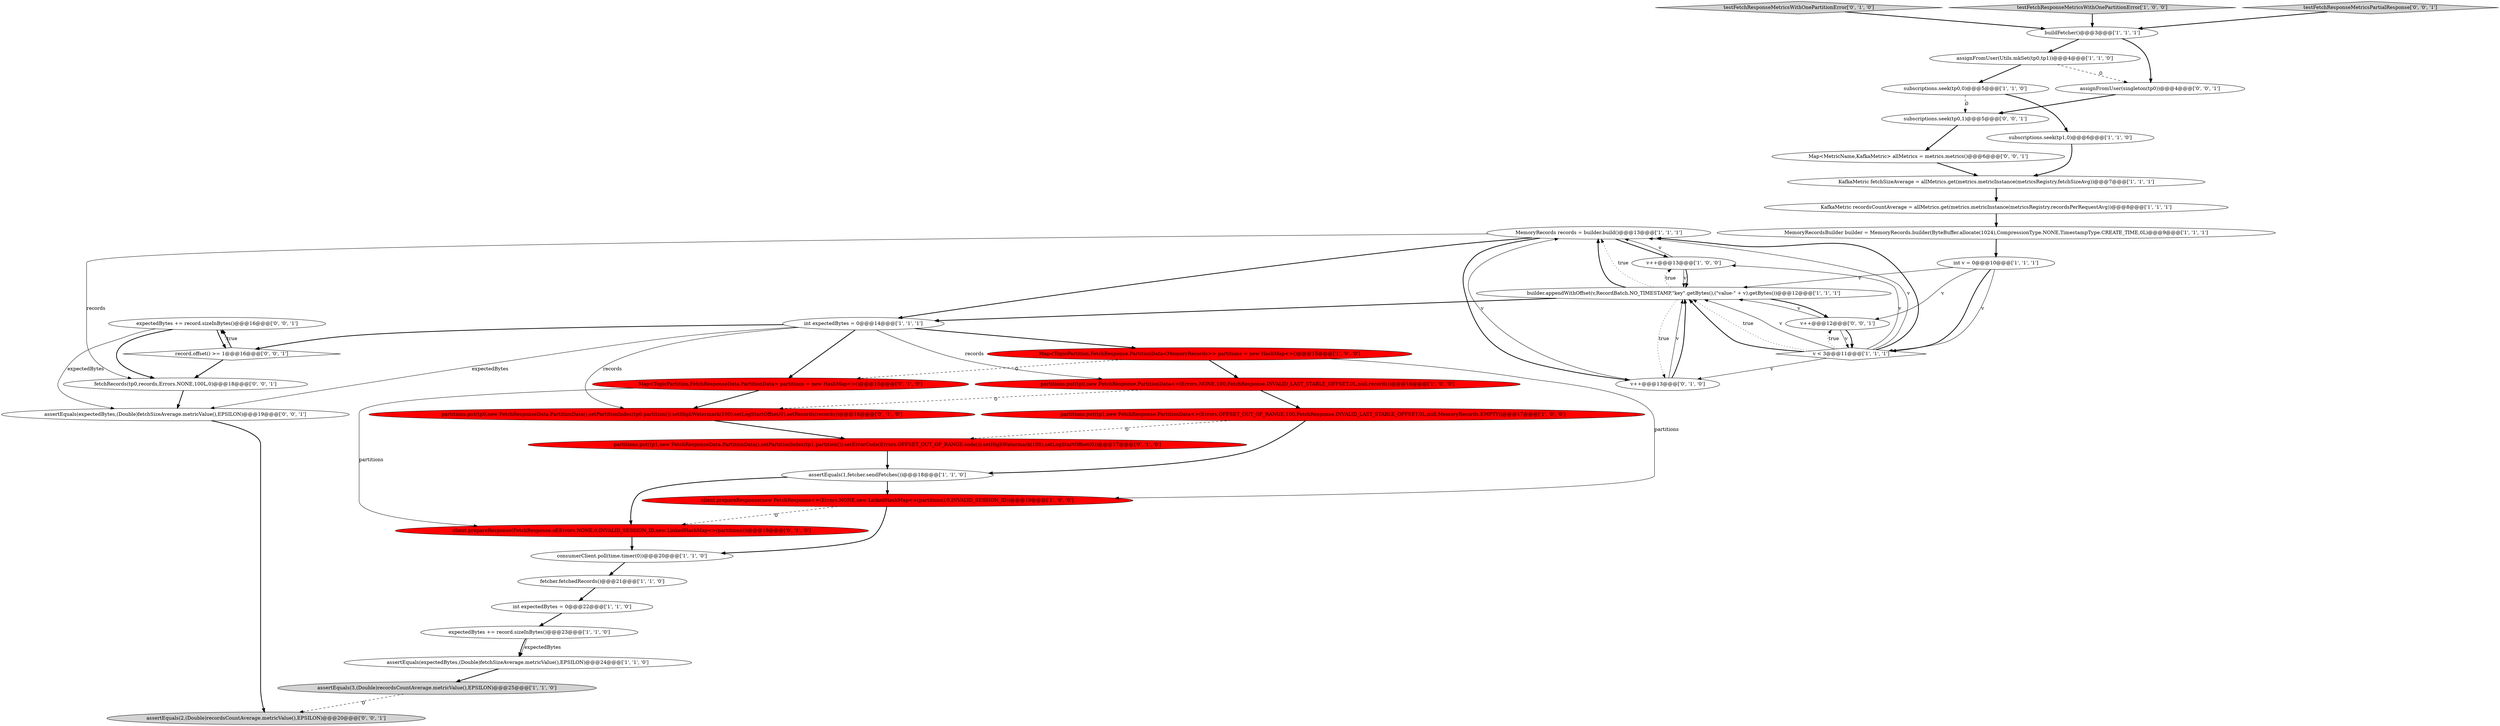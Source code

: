 digraph {
26 [style = filled, label = "client.prepareResponse(FetchResponse.of(Errors.NONE,0,INVALID_SESSION_ID,new LinkedHashMap<>(partitions)))@@@19@@@['0', '1', '0']", fillcolor = red, shape = ellipse image = "AAA1AAABBB2BBB"];
21 [style = filled, label = "expectedBytes += record.sizeInBytes()@@@23@@@['1', '1', '0']", fillcolor = white, shape = ellipse image = "AAA0AAABBB1BBB"];
8 [style = filled, label = "KafkaMetric fetchSizeAverage = allMetrics.get(metrics.metricInstance(metricsRegistry.fetchSizeAvg))@@@7@@@['1', '1', '1']", fillcolor = white, shape = ellipse image = "AAA0AAABBB1BBB"];
38 [style = filled, label = "Map<MetricName,KafkaMetric> allMetrics = metrics.metrics()@@@6@@@['0', '0', '1']", fillcolor = white, shape = ellipse image = "AAA0AAABBB3BBB"];
0 [style = filled, label = "builder.appendWithOffset(v,RecordBatch.NO_TIMESTAMP,\"key\".getBytes(),(\"value-\" + v).getBytes())@@@12@@@['1', '1', '1']", fillcolor = white, shape = ellipse image = "AAA0AAABBB1BBB"];
17 [style = filled, label = "MemoryRecords records = builder.build()@@@13@@@['1', '1', '1']", fillcolor = white, shape = ellipse image = "AAA0AAABBB1BBB"];
37 [style = filled, label = "expectedBytes += record.sizeInBytes()@@@16@@@['0', '0', '1']", fillcolor = white, shape = ellipse image = "AAA0AAABBB3BBB"];
7 [style = filled, label = "partitions.put(tp1,new FetchResponse.PartitionData<>(Errors.OFFSET_OUT_OF_RANGE,100,FetchResponse.INVALID_LAST_STABLE_OFFSET,0L,null,MemoryRecords.EMPTY))@@@17@@@['1', '0', '0']", fillcolor = red, shape = ellipse image = "AAA1AAABBB1BBB"];
35 [style = filled, label = "fetchRecords(tp0,records,Errors.NONE,100L,0)@@@18@@@['0', '0', '1']", fillcolor = white, shape = ellipse image = "AAA0AAABBB3BBB"];
5 [style = filled, label = "client.prepareResponse(new FetchResponse<>(Errors.NONE,new LinkedHashMap<>(partitions),0,INVALID_SESSION_ID))@@@19@@@['1', '0', '0']", fillcolor = red, shape = ellipse image = "AAA1AAABBB1BBB"];
10 [style = filled, label = "int expectedBytes = 0@@@14@@@['1', '1', '1']", fillcolor = white, shape = ellipse image = "AAA0AAABBB1BBB"];
24 [style = filled, label = "partitions.put(tp0,new FetchResponse.PartitionData<>(Errors.NONE,100,FetchResponse.INVALID_LAST_STABLE_OFFSET,0L,null,records))@@@16@@@['1', '0', '0']", fillcolor = red, shape = ellipse image = "AAA1AAABBB1BBB"];
4 [style = filled, label = "assertEquals(1,fetcher.sendFetches())@@@18@@@['1', '1', '0']", fillcolor = white, shape = ellipse image = "AAA0AAABBB1BBB"];
12 [style = filled, label = "fetcher.fetchedRecords()@@@21@@@['1', '1', '0']", fillcolor = white, shape = ellipse image = "AAA0AAABBB1BBB"];
32 [style = filled, label = "record.offset() >= 1@@@16@@@['0', '0', '1']", fillcolor = white, shape = diamond image = "AAA0AAABBB3BBB"];
14 [style = filled, label = "assertEquals(3,(Double)recordsCountAverage.metricValue(),EPSILON)@@@25@@@['1', '1', '0']", fillcolor = lightgray, shape = ellipse image = "AAA0AAABBB1BBB"];
2 [style = filled, label = "v++@@@13@@@['1', '0', '0']", fillcolor = white, shape = ellipse image = "AAA0AAABBB1BBB"];
23 [style = filled, label = "int v = 0@@@10@@@['1', '1', '1']", fillcolor = white, shape = ellipse image = "AAA0AAABBB1BBB"];
19 [style = filled, label = "int expectedBytes = 0@@@22@@@['1', '1', '0']", fillcolor = white, shape = ellipse image = "AAA0AAABBB1BBB"];
11 [style = filled, label = "buildFetcher()@@@3@@@['1', '1', '1']", fillcolor = white, shape = ellipse image = "AAA0AAABBB1BBB"];
27 [style = filled, label = "partitions.put(tp1,new FetchResponseData.PartitionData().setPartitionIndex(tp1.partition()).setErrorCode(Errors.OFFSET_OUT_OF_RANGE.code()).setHighWatermark(100).setLogStartOffset(0))@@@17@@@['0', '1', '0']", fillcolor = red, shape = ellipse image = "AAA1AAABBB2BBB"];
28 [style = filled, label = "v++@@@13@@@['0', '1', '0']", fillcolor = white, shape = ellipse image = "AAA0AAABBB2BBB"];
39 [style = filled, label = "assertEquals(expectedBytes,(Double)fetchSizeAverage.metricValue(),EPSILON)@@@19@@@['0', '0', '1']", fillcolor = white, shape = ellipse image = "AAA0AAABBB3BBB"];
20 [style = filled, label = "KafkaMetric recordsCountAverage = allMetrics.get(metrics.metricInstance(metricsRegistry.recordsPerRequestAvg))@@@8@@@['1', '1', '1']", fillcolor = white, shape = ellipse image = "AAA0AAABBB1BBB"];
18 [style = filled, label = "consumerClient.poll(time.timer(0))@@@20@@@['1', '1', '0']", fillcolor = white, shape = ellipse image = "AAA0AAABBB1BBB"];
30 [style = filled, label = "testFetchResponseMetricsWithOnePartitionError['0', '1', '0']", fillcolor = lightgray, shape = diamond image = "AAA0AAABBB2BBB"];
1 [style = filled, label = "testFetchResponseMetricsWithOnePartitionError['1', '0', '0']", fillcolor = lightgray, shape = diamond image = "AAA0AAABBB1BBB"];
13 [style = filled, label = "assignFromUser(Utils.mkSet(tp0,tp1))@@@4@@@['1', '1', '0']", fillcolor = white, shape = ellipse image = "AAA0AAABBB1BBB"];
15 [style = filled, label = "assertEquals(expectedBytes,(Double)fetchSizeAverage.metricValue(),EPSILON)@@@24@@@['1', '1', '0']", fillcolor = white, shape = ellipse image = "AAA0AAABBB1BBB"];
36 [style = filled, label = "testFetchResponseMetricsPartialResponse['0', '0', '1']", fillcolor = lightgray, shape = diamond image = "AAA0AAABBB3BBB"];
3 [style = filled, label = "v < 3@@@11@@@['1', '1', '1']", fillcolor = white, shape = diamond image = "AAA0AAABBB1BBB"];
31 [style = filled, label = "v++@@@12@@@['0', '0', '1']", fillcolor = white, shape = ellipse image = "AAA0AAABBB3BBB"];
33 [style = filled, label = "assertEquals(2,(Double)recordsCountAverage.metricValue(),EPSILON)@@@20@@@['0', '0', '1']", fillcolor = lightgray, shape = ellipse image = "AAA0AAABBB3BBB"];
22 [style = filled, label = "subscriptions.seek(tp1,0)@@@6@@@['1', '1', '0']", fillcolor = white, shape = ellipse image = "AAA0AAABBB1BBB"];
34 [style = filled, label = "assignFromUser(singleton(tp0))@@@4@@@['0', '0', '1']", fillcolor = white, shape = ellipse image = "AAA0AAABBB3BBB"];
29 [style = filled, label = "partitions.put(tp0,new FetchResponseData.PartitionData().setPartitionIndex(tp0.partition()).setHighWatermark(100).setLogStartOffset(0).setRecords(records))@@@16@@@['0', '1', '0']", fillcolor = red, shape = ellipse image = "AAA1AAABBB2BBB"];
9 [style = filled, label = "MemoryRecordsBuilder builder = MemoryRecords.builder(ByteBuffer.allocate(1024),CompressionType.NONE,TimestampType.CREATE_TIME,0L)@@@9@@@['1', '1', '1']", fillcolor = white, shape = ellipse image = "AAA0AAABBB1BBB"];
6 [style = filled, label = "subscriptions.seek(tp0,0)@@@5@@@['1', '1', '0']", fillcolor = white, shape = ellipse image = "AAA0AAABBB1BBB"];
16 [style = filled, label = "Map<TopicPartition,FetchResponse.PartitionData<MemoryRecords>> partitions = new HashMap<>()@@@15@@@['1', '0', '0']", fillcolor = red, shape = ellipse image = "AAA1AAABBB1BBB"];
40 [style = filled, label = "subscriptions.seek(tp0,1)@@@5@@@['0', '0', '1']", fillcolor = white, shape = ellipse image = "AAA0AAABBB3BBB"];
25 [style = filled, label = "Map<TopicPartition,FetchResponseData.PartitionData> partitions = new HashMap<>()@@@15@@@['0', '1', '0']", fillcolor = red, shape = ellipse image = "AAA1AAABBB2BBB"];
17->10 [style = bold, label=""];
32->35 [style = bold, label=""];
0->28 [style = dotted, label="true"];
28->17 [style = solid, label="v"];
3->17 [style = solid, label="v"];
32->37 [style = bold, label=""];
28->0 [style = solid, label="v"];
34->40 [style = bold, label=""];
15->14 [style = bold, label=""];
20->9 [style = bold, label=""];
6->22 [style = bold, label=""];
5->26 [style = dashed, label="0"];
0->17 [style = bold, label=""];
16->25 [style = dashed, label="0"];
16->24 [style = bold, label=""];
21->15 [style = bold, label=""];
3->2 [style = solid, label="v"];
35->39 [style = bold, label=""];
23->0 [style = solid, label="v"];
18->12 [style = bold, label=""];
4->26 [style = bold, label=""];
10->24 [style = solid, label="records"];
24->29 [style = dashed, label="0"];
0->2 [style = dotted, label="true"];
23->3 [style = bold, label=""];
10->32 [style = bold, label=""];
5->18 [style = bold, label=""];
17->35 [style = solid, label="records"];
7->4 [style = bold, label=""];
25->29 [style = bold, label=""];
10->39 [style = solid, label="expectedBytes"];
6->40 [style = dashed, label="0"];
40->38 [style = bold, label=""];
14->33 [style = dashed, label="0"];
36->11 [style = bold, label=""];
3->0 [style = bold, label=""];
39->33 [style = bold, label=""];
1->11 [style = bold, label=""];
21->15 [style = solid, label="expectedBytes"];
7->27 [style = dashed, label="0"];
22->8 [style = bold, label=""];
9->23 [style = bold, label=""];
28->0 [style = bold, label=""];
29->27 [style = bold, label=""];
27->4 [style = bold, label=""];
30->11 [style = bold, label=""];
0->10 [style = bold, label=""];
2->0 [style = bold, label=""];
17->28 [style = bold, label=""];
11->34 [style = bold, label=""];
8->20 [style = bold, label=""];
17->2 [style = bold, label=""];
10->16 [style = bold, label=""];
3->28 [style = solid, label="v"];
10->25 [style = bold, label=""];
2->0 [style = solid, label="v"];
25->26 [style = solid, label="partitions"];
11->13 [style = bold, label=""];
3->0 [style = dotted, label="true"];
37->32 [style = bold, label=""];
2->17 [style = solid, label="v"];
23->31 [style = solid, label="v"];
3->17 [style = bold, label=""];
31->0 [style = solid, label="v"];
0->17 [style = dotted, label="true"];
3->31 [style = dotted, label="true"];
32->37 [style = dotted, label="true"];
38->8 [style = bold, label=""];
37->35 [style = bold, label=""];
13->6 [style = bold, label=""];
31->3 [style = bold, label=""];
12->19 [style = bold, label=""];
3->0 [style = solid, label="v"];
24->7 [style = bold, label=""];
16->5 [style = solid, label="partitions"];
10->29 [style = solid, label="records"];
23->3 [style = solid, label="v"];
4->5 [style = bold, label=""];
31->3 [style = solid, label="v"];
13->34 [style = dashed, label="0"];
37->39 [style = solid, label="expectedBytes"];
0->31 [style = bold, label=""];
26->18 [style = bold, label=""];
19->21 [style = bold, label=""];
}
